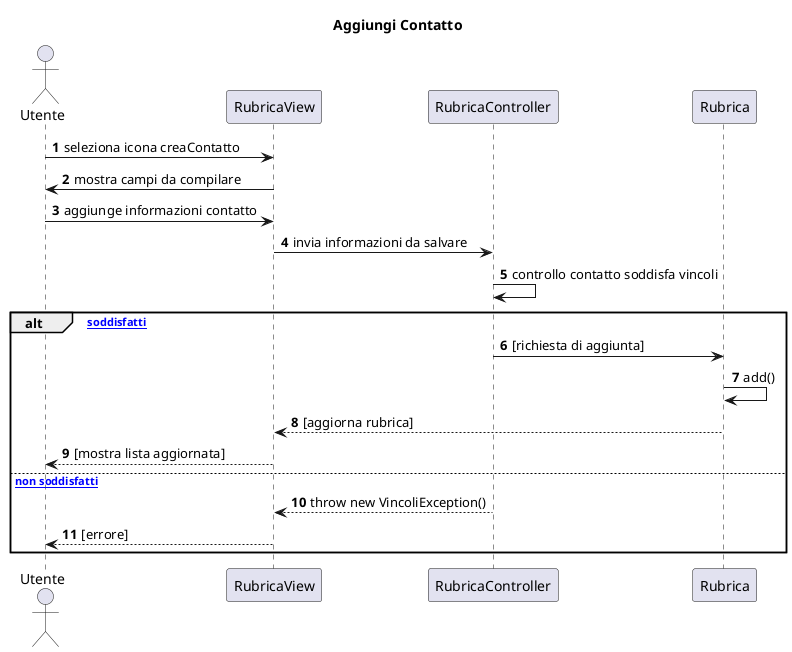 @startuml Aggiunta contatto
title Aggiungi Contatto
autonumber
actor Utente
participant RubricaView
participant RubricaController
participant Rubrica

Utente -> RubricaView : seleziona icona creaContatto
RubricaView->Utente: mostra campi da compilare
Utente->RubricaView: aggiunge informazioni contatto
RubricaView->RubricaController: invia informazioni da salvare
RubricaController->RubricaController: controllo contatto soddisfa vincoli
alt [vincoli soddisfatti]
RubricaController->Rubrica: [richiesta di aggiunta]
Rubrica->Rubrica: add()
Rubrica-->RubricaView: [aggiorna rubrica]
RubricaView-->Utente: [mostra lista aggiornata]
else [vincoli non soddisfatti]
RubricaController-->RubricaView: throw new VincoliException()
RubricaView-->Utente: [errore]
end
@enduml